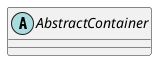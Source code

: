 /'
 '  UML include file for AbstractContainer
 '/

@startuml
abstract class AbstractContainer {
!ifdef SHOW_CONTENT
   +Map<string,Object> objects
   ----
   +virtual void update_objects (Map<string, Object> val)
!endif
}
@enduml
